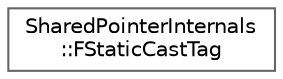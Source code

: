 digraph "Graphical Class Hierarchy"
{
 // INTERACTIVE_SVG=YES
 // LATEX_PDF_SIZE
  bgcolor="transparent";
  edge [fontname=Helvetica,fontsize=10,labelfontname=Helvetica,labelfontsize=10];
  node [fontname=Helvetica,fontsize=10,shape=box,height=0.2,width=0.4];
  rankdir="LR";
  Node0 [id="Node000000",label="SharedPointerInternals\l::FStaticCastTag",height=0.2,width=0.4,color="grey40", fillcolor="white", style="filled",URL="$dd/d88/structSharedPointerInternals_1_1FStaticCastTag.html",tooltip="Dummy structures used internally as template arguments for typecasts."];
}
